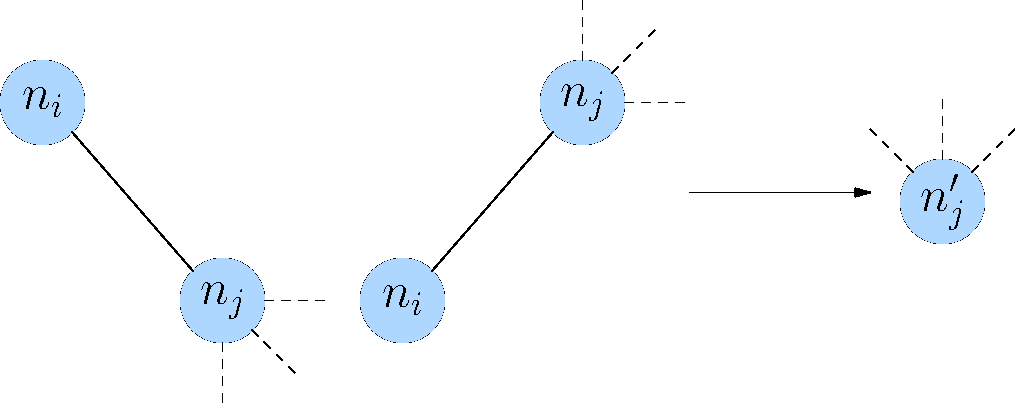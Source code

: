 size(40cm, 0);
unitsize(30, 0);
defaultpen(fontsize(24pt));


real rsize = 0.7;
real shiftUnit = 3;
pen fillblockpen = rgb(156,194,230);
pen notexistpen = dashed;

path getCirclePath(pair pos)
{
    path pt_circle = circle(pos, rsize);
    return pt_circle;
}

picture labelNode(path pthNode, string s)
{
    picture pic;
    draw(pic, pthNode);
    fill(pic, pthNode, fillblockpen);
    pair ptCenter = midpoint(point(pthNode, 0)--point(pthNode, size(pthNode)-2));
    label(pic, s, ptCenter);
    return pic;
}

pair getCircleCenter(path pthCircle)
{
    pair ptCenter;
    ptCenter = midpoint(point(pthCircle, 0)--point(pthCircle, size(pthCircle)-2));
    return ptCenter;
}

pair getPointOfCircle(path circlePth, pair dir)
{
    pair ptDst;
    pair ptCenter = getCircleCenter(circlePth);
    //dot(ptCenter, darkblue);
    ptDst = intersectionpoint(circlePth, ptCenter--shift(ptCenter)*dir); 
    return ptDst;
}

picture getLeaf1Picture()
{
    picture pic;
    real xShiftUnit = 1*shiftUnit;
    real yshiftUnit = -1.1*shiftUnit;

    path ni = getCirclePath((0, 0));
    path nj = getCirclePath((xShiftUnit, yshiftUnit));

    picture niPic = labelNode(ni, "$n_i$");
    add(pic, niPic);

    picture njPic = labelNode(nj, "$n_j$");
    add(pic, njPic);


    //draw lines between nodes
    pair ptNi = getPointOfCircle(ni, SE);
    pair ptNj = getPointOfCircle(nj, NW);
    draw(pic, ptNi--ptNj);

//----------draw lines to out space
    pair ptNjL = getPointOfCircle(nj, S);
    pair ptNjM = getPointOfCircle(nj, SE);
    pair ptNjR = getPointOfCircle(nj, E);

    // dot(ptNjL--ptNjM--ptNjR, red);

    draw(pic, ptNjL--shift(ptNjL)*S, dashed);
    draw(pic, ptNjM--shift(ptNjM)*SE, dashed);
    draw(pic, ptNjR--shift(ptNjR)*E, dashed);

    return pic;
}

picture getLeaf2Picture()
{
    picture pic;
    real xShiftUnit = 1*shiftUnit;
    real yshiftUnit = -1.1*shiftUnit;

    path ni = getCirclePath((0, 0));
    path nj = getCirclePath((xShiftUnit, -yshiftUnit));

    picture niPic = labelNode(ni, "$n_i$");
    add(pic, niPic);

    picture njPic = labelNode(nj, "$n_j$");
    add(pic, njPic);


    //draw lines between nodes
    pair ptNi = getPointOfCircle(ni, NE);
    pair ptNj = getPointOfCircle(nj, SW);
    draw(pic, ptNi--ptNj);


//----------draw lines to out space
    pair ptNjL = getPointOfCircle(nj, N);
    pair ptNjM = getPointOfCircle(nj, NE);
    pair ptNjR = getPointOfCircle(nj, E);

    // dot(ptNjL--ptNjM--ptNjR, red);

    draw(pic, ptNjL--shift(ptNjL)*N, dashed);
    draw(pic, ptNjM--shift(ptNjM)*NE, dashed);
    draw(pic, ptNjR--shift(ptNjR)*E, dashed);

    return pic;
}

picture getResultPicture()
{
    picture pic;
    path njp = getCirclePath((0, 0));
    picture njPic = labelNode(njp, "$n_j^{\prime}$");
    add(pic, njPic);

 //----------draw lines to out space
    pair ptNjL = getPointOfCircle(njp, NW);
    pair ptNjM = getPointOfCircle(njp, N);
    pair ptNjR = getPointOfCircle(njp, NE);

    // dot(ptNjL--ptNjM--ptNjR, red);

    draw(pic, ptNjL--shift(ptNjL)*NW, dashed);
    draw(pic, ptNjM--shift(ptNjM)*N, dashed);
    draw(pic, ptNjR--shift(ptNjR)*NE, dashed);

    return pic;
}


picture leaf1Pic = getLeaf1Picture();
add(leaf1Pic);
picture leaf2Pic = shift(2shiftUnit, -1.1shiftUnit)*getLeaf2Picture();
add(leaf2Pic);
picture resultPic = shift(5shiftUnit, -1.1shiftUnit/2)*getResultPicture();
add(resultPic);
draw(shift(0, -0.35)*(shift(-shiftUnit, 0)*point(resultPic,W)--point(resultPic,W)), Arrow);